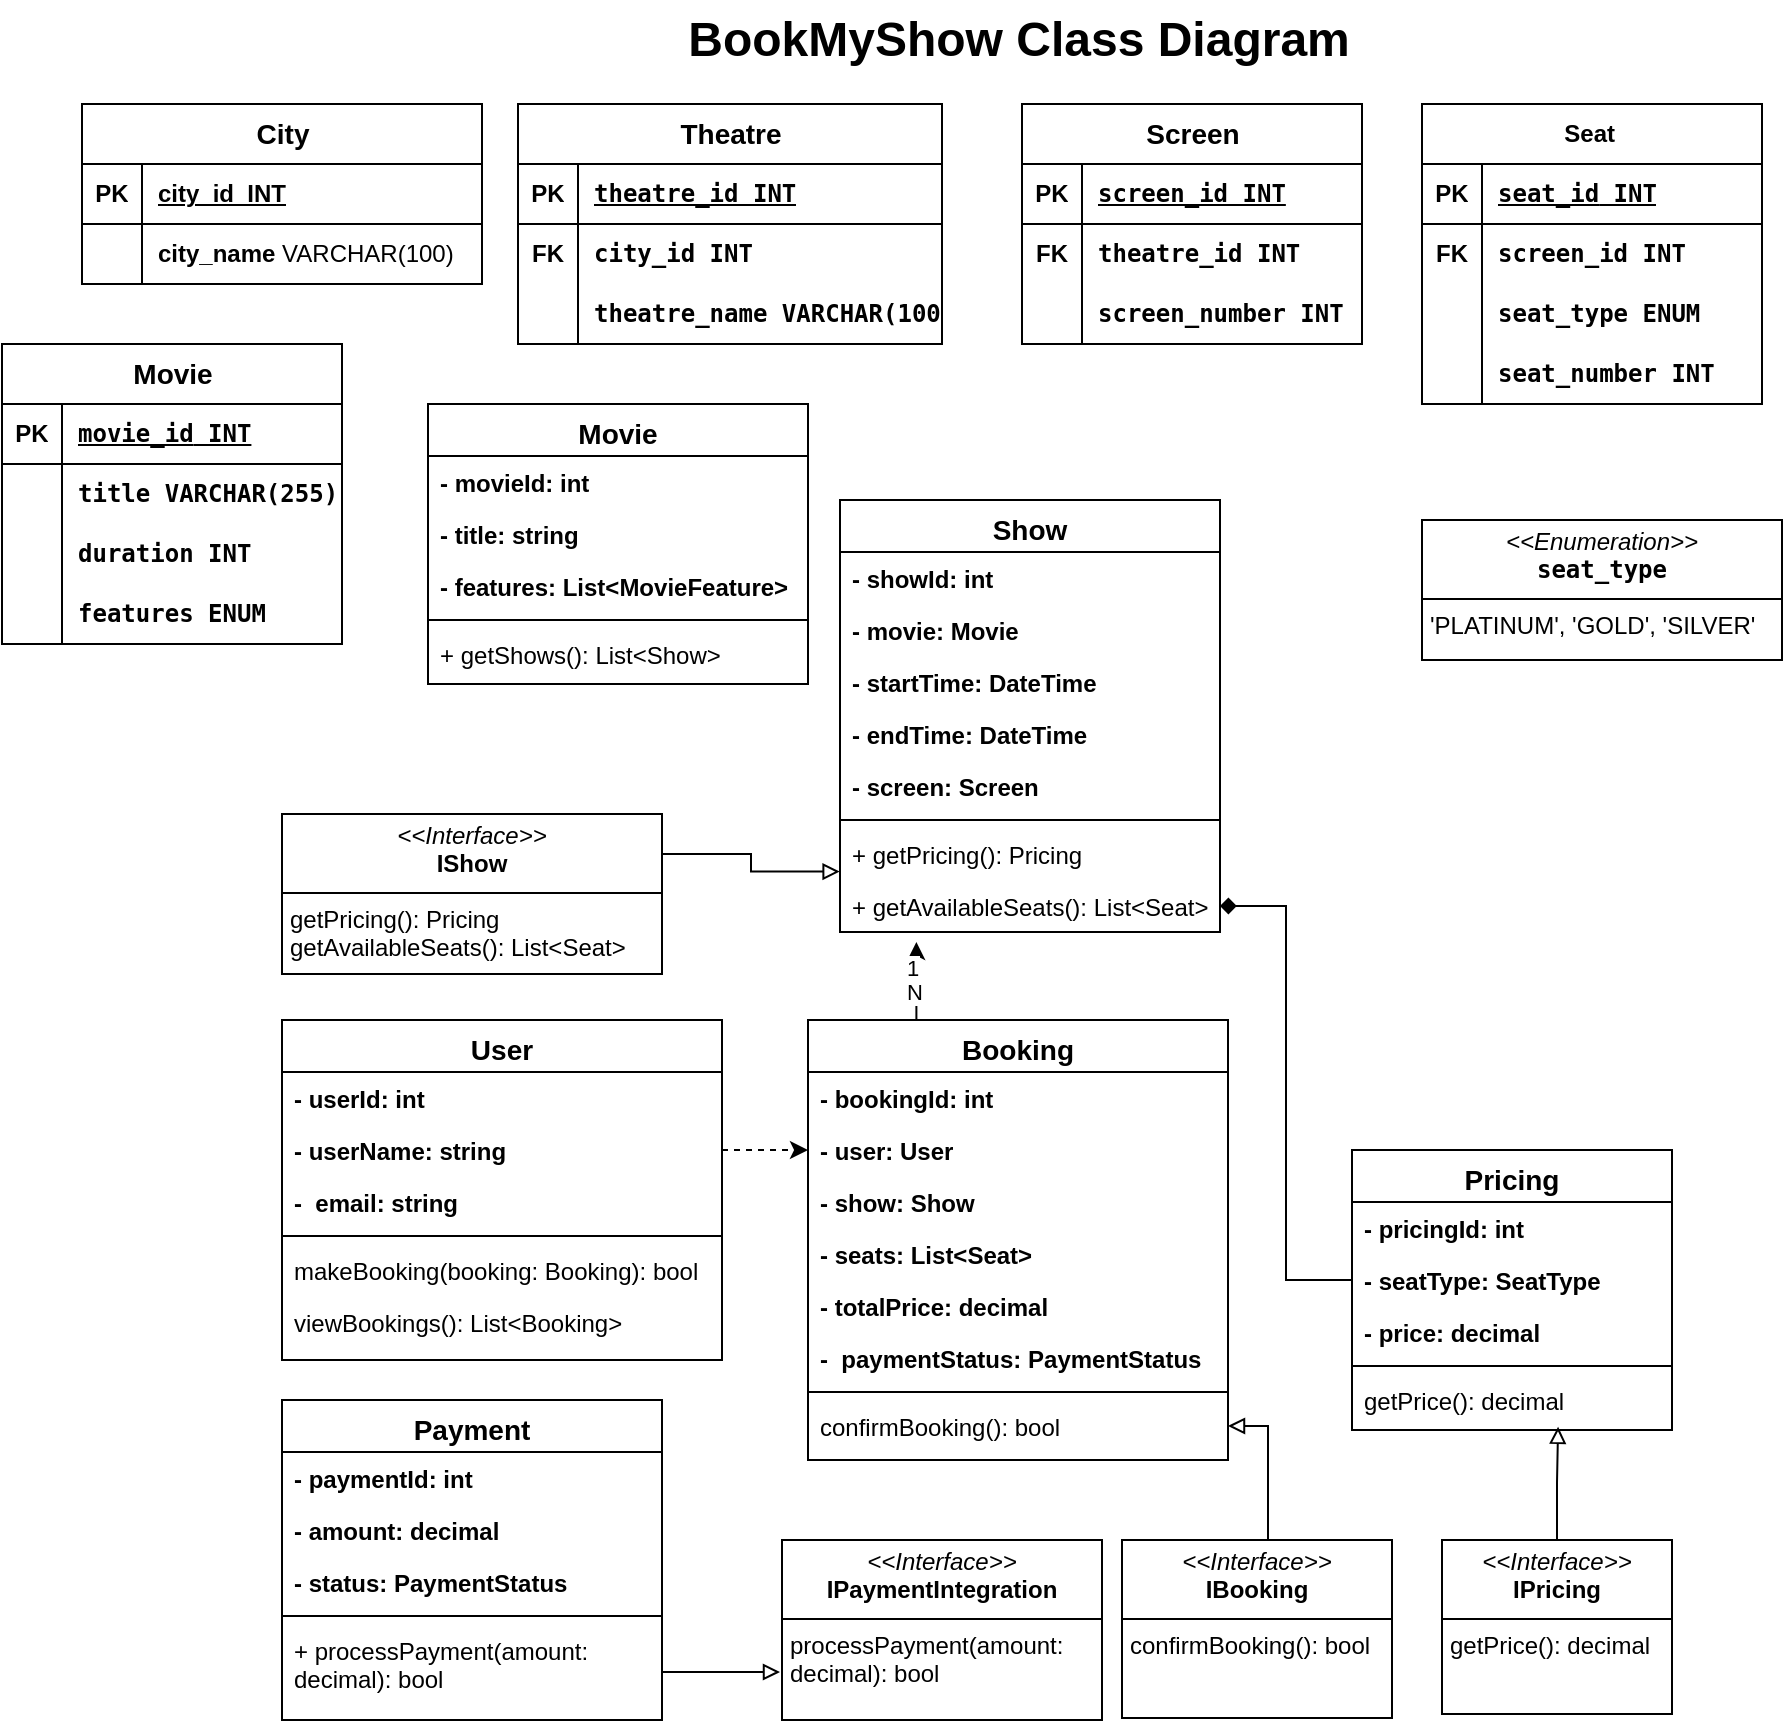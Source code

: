 <mxfile version="24.7.6">
  <diagram id="C5RBs43oDa-KdzZeNtuy" name="Page-1">
    <mxGraphModel dx="1877" dy="557" grid="1" gridSize="10" guides="1" tooltips="1" connect="1" arrows="1" fold="1" page="1" pageScale="1" pageWidth="827" pageHeight="1169" math="0" shadow="0">
      <root>
        <mxCell id="WIyWlLk6GJQsqaUBKTNV-0" />
        <mxCell id="WIyWlLk6GJQsqaUBKTNV-1" parent="WIyWlLk6GJQsqaUBKTNV-0" />
        <mxCell id="J8RJq0_Uol7vgu5N-S-F-13" value="Show                       " style="swimlane;fontStyle=1;align=center;verticalAlign=top;childLayout=stackLayout;horizontal=1;startSize=26;horizontalStack=0;resizeParent=1;resizeLast=0;collapsible=1;marginBottom=0;rounded=0;shadow=0;strokeWidth=1;fontSize=14;" parent="WIyWlLk6GJQsqaUBKTNV-1" vertex="1">
          <mxGeometry x="319" y="280" width="190" height="216" as="geometry">
            <mxRectangle x="550" y="140" width="160" height="26" as="alternateBounds" />
          </mxGeometry>
        </mxCell>
        <mxCell id="J8RJq0_Uol7vgu5N-S-F-14" value="- showId: int " style="text;align=left;verticalAlign=top;spacingLeft=4;spacingRight=4;overflow=hidden;rotatable=0;points=[[0,0.5],[1,0.5]];portConstraint=eastwest;fontStyle=1" parent="J8RJq0_Uol7vgu5N-S-F-13" vertex="1">
          <mxGeometry y="26" width="190" height="26" as="geometry" />
        </mxCell>
        <mxCell id="J8RJq0_Uol7vgu5N-S-F-15" value="- movie: Movie " style="text;align=left;verticalAlign=top;spacingLeft=4;spacingRight=4;overflow=hidden;rotatable=0;points=[[0,0.5],[1,0.5]];portConstraint=eastwest;rounded=0;shadow=0;html=0;fontStyle=1" parent="J8RJq0_Uol7vgu5N-S-F-13" vertex="1">
          <mxGeometry y="52" width="190" height="26" as="geometry" />
        </mxCell>
        <mxCell id="J8RJq0_Uol7vgu5N-S-F-16" value="- startTime: DateTime" style="text;align=left;verticalAlign=top;spacingLeft=4;spacingRight=4;overflow=hidden;rotatable=0;points=[[0,0.5],[1,0.5]];portConstraint=eastwest;rounded=0;shadow=0;html=0;fontStyle=1" parent="J8RJq0_Uol7vgu5N-S-F-13" vertex="1">
          <mxGeometry y="78" width="190" height="26" as="geometry" />
        </mxCell>
        <mxCell id="J8RJq0_Uol7vgu5N-S-F-18" value="- endTime: DateTime" style="text;align=left;verticalAlign=top;spacingLeft=4;spacingRight=4;overflow=hidden;rotatable=0;points=[[0,0.5],[1,0.5]];portConstraint=eastwest;rounded=0;shadow=0;html=0;fontStyle=1" parent="J8RJq0_Uol7vgu5N-S-F-13" vertex="1">
          <mxGeometry y="104" width="190" height="26" as="geometry" />
        </mxCell>
        <mxCell id="J8RJq0_Uol7vgu5N-S-F-19" value="- screen: Screen" style="text;align=left;verticalAlign=top;spacingLeft=4;spacingRight=4;overflow=hidden;rotatable=0;points=[[0,0.5],[1,0.5]];portConstraint=eastwest;rounded=0;shadow=0;html=0;fontStyle=1" parent="J8RJq0_Uol7vgu5N-S-F-13" vertex="1">
          <mxGeometry y="130" width="190" height="26" as="geometry" />
        </mxCell>
        <mxCell id="J8RJq0_Uol7vgu5N-S-F-17" value="" style="line;html=1;strokeWidth=1;align=left;verticalAlign=middle;spacingTop=-1;spacingLeft=3;spacingRight=3;rotatable=0;labelPosition=right;points=[];portConstraint=eastwest;" parent="J8RJq0_Uol7vgu5N-S-F-13" vertex="1">
          <mxGeometry y="156" width="190" height="8" as="geometry" />
        </mxCell>
        <mxCell id="J8RJq0_Uol7vgu5N-S-F-41" value="+ getPricing(): Pricing" style="text;align=left;verticalAlign=top;spacingLeft=4;spacingRight=4;overflow=hidden;rotatable=0;points=[[0,0.5],[1,0.5]];portConstraint=eastwest;rounded=0;shadow=0;html=0;fontStyle=0" parent="J8RJq0_Uol7vgu5N-S-F-13" vertex="1">
          <mxGeometry y="164" width="190" height="26" as="geometry" />
        </mxCell>
        <mxCell id="J8RJq0_Uol7vgu5N-S-F-42" value="+ getAvailableSeats(): List&lt;Seat&gt;" style="text;align=left;verticalAlign=top;spacingLeft=4;spacingRight=4;overflow=hidden;rotatable=0;points=[[0,0.5],[1,0.5]];portConstraint=eastwest;rounded=0;shadow=0;html=0;fontStyle=0" parent="J8RJq0_Uol7vgu5N-S-F-13" vertex="1">
          <mxGeometry y="190" width="190" height="26" as="geometry" />
        </mxCell>
        <mxCell id="J8RJq0_Uol7vgu5N-S-F-20" value="Pricing                             " style="swimlane;fontStyle=1;align=center;verticalAlign=top;childLayout=stackLayout;horizontal=1;startSize=26;horizontalStack=0;resizeParent=1;resizeLast=0;collapsible=1;marginBottom=0;rounded=0;shadow=0;strokeWidth=1;fontSize=14;" parent="WIyWlLk6GJQsqaUBKTNV-1" vertex="1">
          <mxGeometry x="575" y="605" width="160" height="140" as="geometry">
            <mxRectangle x="550" y="140" width="160" height="26" as="alternateBounds" />
          </mxGeometry>
        </mxCell>
        <mxCell id="J8RJq0_Uol7vgu5N-S-F-21" value="- pricingId: int " style="text;align=left;verticalAlign=top;spacingLeft=4;spacingRight=4;overflow=hidden;rotatable=0;points=[[0,0.5],[1,0.5]];portConstraint=eastwest;fontStyle=1" parent="J8RJq0_Uol7vgu5N-S-F-20" vertex="1">
          <mxGeometry y="26" width="160" height="26" as="geometry" />
        </mxCell>
        <mxCell id="J8RJq0_Uol7vgu5N-S-F-22" value="- seatType: SeatType" style="text;align=left;verticalAlign=top;spacingLeft=4;spacingRight=4;overflow=hidden;rotatable=0;points=[[0,0.5],[1,0.5]];portConstraint=eastwest;rounded=0;shadow=0;html=0;fontStyle=1" parent="J8RJq0_Uol7vgu5N-S-F-20" vertex="1">
          <mxGeometry y="52" width="160" height="26" as="geometry" />
        </mxCell>
        <mxCell id="J8RJq0_Uol7vgu5N-S-F-23" value="- price: decimal " style="text;align=left;verticalAlign=top;spacingLeft=4;spacingRight=4;overflow=hidden;rotatable=0;points=[[0,0.5],[1,0.5]];portConstraint=eastwest;rounded=0;shadow=0;html=0;fontStyle=1" parent="J8RJq0_Uol7vgu5N-S-F-20" vertex="1">
          <mxGeometry y="78" width="160" height="26" as="geometry" />
        </mxCell>
        <mxCell id="J8RJq0_Uol7vgu5N-S-F-26" value="" style="line;html=1;strokeWidth=1;align=left;verticalAlign=middle;spacingTop=-1;spacingLeft=3;spacingRight=3;rotatable=0;labelPosition=right;points=[];portConstraint=eastwest;" parent="J8RJq0_Uol7vgu5N-S-F-20" vertex="1">
          <mxGeometry y="104" width="160" height="8" as="geometry" />
        </mxCell>
        <mxCell id="J8RJq0_Uol7vgu5N-S-F-49" value="getPrice(): decimal " style="text;align=left;verticalAlign=top;spacingLeft=4;spacingRight=4;overflow=hidden;rotatable=0;points=[[0,0.5],[1,0.5]];portConstraint=eastwest;rounded=0;shadow=0;html=0;fontStyle=0" parent="J8RJq0_Uol7vgu5N-S-F-20" vertex="1">
          <mxGeometry y="112" width="160" height="26" as="geometry" />
        </mxCell>
        <mxCell id="J8RJq0_Uol7vgu5N-S-F-27" value="Booking                               " style="swimlane;fontStyle=1;align=center;verticalAlign=top;childLayout=stackLayout;horizontal=1;startSize=26;horizontalStack=0;resizeParent=1;resizeLast=0;collapsible=1;marginBottom=0;rounded=0;shadow=0;strokeWidth=1;fontSize=14;" parent="WIyWlLk6GJQsqaUBKTNV-1" vertex="1">
          <mxGeometry x="303" y="540" width="210" height="220" as="geometry">
            <mxRectangle x="550" y="140" width="160" height="26" as="alternateBounds" />
          </mxGeometry>
        </mxCell>
        <mxCell id="J8RJq0_Uol7vgu5N-S-F-28" value="- bookingId: int" style="text;align=left;verticalAlign=top;spacingLeft=4;spacingRight=4;overflow=hidden;rotatable=0;points=[[0,0.5],[1,0.5]];portConstraint=eastwest;fontStyle=1" parent="J8RJq0_Uol7vgu5N-S-F-27" vertex="1">
          <mxGeometry y="26" width="210" height="26" as="geometry" />
        </mxCell>
        <mxCell id="J8RJq0_Uol7vgu5N-S-F-29" value="- user: User " style="text;align=left;verticalAlign=top;spacingLeft=4;spacingRight=4;overflow=hidden;rotatable=0;points=[[0,0.5],[1,0.5]];portConstraint=eastwest;rounded=0;shadow=0;html=0;fontStyle=1" parent="J8RJq0_Uol7vgu5N-S-F-27" vertex="1">
          <mxGeometry y="52" width="210" height="26" as="geometry" />
        </mxCell>
        <mxCell id="J8RJq0_Uol7vgu5N-S-F-30" value="- show: Show " style="text;align=left;verticalAlign=top;spacingLeft=4;spacingRight=4;overflow=hidden;rotatable=0;points=[[0,0.5],[1,0.5]];portConstraint=eastwest;rounded=0;shadow=0;html=0;fontStyle=1" parent="J8RJq0_Uol7vgu5N-S-F-27" vertex="1">
          <mxGeometry y="78" width="210" height="26" as="geometry" />
        </mxCell>
        <mxCell id="J8RJq0_Uol7vgu5N-S-F-31" value="- seats: List&lt;Seat&gt;" style="text;align=left;verticalAlign=top;spacingLeft=4;spacingRight=4;overflow=hidden;rotatable=0;points=[[0,0.5],[1,0.5]];portConstraint=eastwest;rounded=0;shadow=0;html=0;fontStyle=1" parent="J8RJq0_Uol7vgu5N-S-F-27" vertex="1">
          <mxGeometry y="104" width="210" height="26" as="geometry" />
        </mxCell>
        <mxCell id="J8RJq0_Uol7vgu5N-S-F-32" value="- totalPrice: decimal" style="text;align=left;verticalAlign=top;spacingLeft=4;spacingRight=4;overflow=hidden;rotatable=0;points=[[0,0.5],[1,0.5]];portConstraint=eastwest;rounded=0;shadow=0;html=0;fontStyle=1" parent="J8RJq0_Uol7vgu5N-S-F-27" vertex="1">
          <mxGeometry y="130" width="210" height="26" as="geometry" />
        </mxCell>
        <mxCell id="J8RJq0_Uol7vgu5N-S-F-34" value="-  paymentStatus: PaymentStatus" style="text;align=left;verticalAlign=top;spacingLeft=4;spacingRight=4;overflow=hidden;rotatable=0;points=[[0,0.5],[1,0.5]];portConstraint=eastwest;rounded=0;shadow=0;html=0;fontStyle=1" parent="J8RJq0_Uol7vgu5N-S-F-27" vertex="1">
          <mxGeometry y="156" width="210" height="26" as="geometry" />
        </mxCell>
        <mxCell id="J8RJq0_Uol7vgu5N-S-F-33" value="" style="line;html=1;strokeWidth=1;align=left;verticalAlign=middle;spacingTop=-1;spacingLeft=3;spacingRight=3;rotatable=0;labelPosition=right;points=[];portConstraint=eastwest;" parent="J8RJq0_Uol7vgu5N-S-F-27" vertex="1">
          <mxGeometry y="182" width="210" height="8" as="geometry" />
        </mxCell>
        <mxCell id="J8RJq0_Uol7vgu5N-S-F-58" value="confirmBooking(): bool" style="text;align=left;verticalAlign=top;spacingLeft=4;spacingRight=4;overflow=hidden;rotatable=0;points=[[0,0.5],[1,0.5]];portConstraint=eastwest;rounded=0;shadow=0;html=0;fontStyle=0" parent="J8RJq0_Uol7vgu5N-S-F-27" vertex="1">
          <mxGeometry y="190" width="210" height="26" as="geometry" />
        </mxCell>
        <mxCell id="J8RJq0_Uol7vgu5N-S-F-35" value="User                                       " style="swimlane;fontStyle=1;align=center;verticalAlign=top;childLayout=stackLayout;horizontal=1;startSize=26;horizontalStack=0;resizeParent=1;resizeLast=0;collapsible=1;marginBottom=0;rounded=0;shadow=0;strokeWidth=1;fontSize=14;" parent="WIyWlLk6GJQsqaUBKTNV-1" vertex="1">
          <mxGeometry x="40" y="540" width="220" height="170" as="geometry">
            <mxRectangle x="550" y="140" width="160" height="26" as="alternateBounds" />
          </mxGeometry>
        </mxCell>
        <mxCell id="J8RJq0_Uol7vgu5N-S-F-36" value="- userId: int " style="text;align=left;verticalAlign=top;spacingLeft=4;spacingRight=4;overflow=hidden;rotatable=0;points=[[0,0.5],[1,0.5]];portConstraint=eastwest;fontStyle=1" parent="J8RJq0_Uol7vgu5N-S-F-35" vertex="1">
          <mxGeometry y="26" width="220" height="26" as="geometry" />
        </mxCell>
        <mxCell id="J8RJq0_Uol7vgu5N-S-F-37" value="- userName: string" style="text;align=left;verticalAlign=top;spacingLeft=4;spacingRight=4;overflow=hidden;rotatable=0;points=[[0,0.5],[1,0.5]];portConstraint=eastwest;rounded=0;shadow=0;html=0;fontStyle=1" parent="J8RJq0_Uol7vgu5N-S-F-35" vertex="1">
          <mxGeometry y="52" width="220" height="26" as="geometry" />
        </mxCell>
        <mxCell id="J8RJq0_Uol7vgu5N-S-F-38" value="-  email: string " style="text;align=left;verticalAlign=top;spacingLeft=4;spacingRight=4;overflow=hidden;rotatable=0;points=[[0,0.5],[1,0.5]];portConstraint=eastwest;rounded=0;shadow=0;html=0;fontStyle=1" parent="J8RJq0_Uol7vgu5N-S-F-35" vertex="1">
          <mxGeometry y="78" width="220" height="26" as="geometry" />
        </mxCell>
        <mxCell id="J8RJq0_Uol7vgu5N-S-F-39" value="" style="line;html=1;strokeWidth=1;align=left;verticalAlign=middle;spacingTop=-1;spacingLeft=3;spacingRight=3;rotatable=0;labelPosition=right;points=[];portConstraint=eastwest;" parent="J8RJq0_Uol7vgu5N-S-F-35" vertex="1">
          <mxGeometry y="104" width="220" height="8" as="geometry" />
        </mxCell>
        <mxCell id="J8RJq0_Uol7vgu5N-S-F-56" value="makeBooking(booking: Booking): bool " style="text;align=left;verticalAlign=top;spacingLeft=4;spacingRight=4;overflow=hidden;rotatable=0;points=[[0,0.5],[1,0.5]];portConstraint=eastwest;rounded=0;shadow=0;html=0;fontStyle=0" parent="J8RJq0_Uol7vgu5N-S-F-35" vertex="1">
          <mxGeometry y="112" width="220" height="26" as="geometry" />
        </mxCell>
        <mxCell id="J8RJq0_Uol7vgu5N-S-F-57" value="viewBookings(): List&lt;Booking&gt; " style="text;align=left;verticalAlign=top;spacingLeft=4;spacingRight=4;overflow=hidden;rotatable=0;points=[[0,0.5],[1,0.5]];portConstraint=eastwest;rounded=0;shadow=0;html=0;fontStyle=0" parent="J8RJq0_Uol7vgu5N-S-F-35" vertex="1">
          <mxGeometry y="138" width="220" height="26" as="geometry" />
        </mxCell>
        <mxCell id="J8RJq0_Uol7vgu5N-S-F-43" value="Movie                                       " style="swimlane;fontStyle=1;align=center;verticalAlign=top;childLayout=stackLayout;horizontal=1;startSize=26;horizontalStack=0;resizeParent=1;resizeLast=0;collapsible=1;marginBottom=0;rounded=0;shadow=0;strokeWidth=1;fontSize=14;" parent="WIyWlLk6GJQsqaUBKTNV-1" vertex="1">
          <mxGeometry x="113" y="232" width="190" height="140" as="geometry">
            <mxRectangle x="550" y="140" width="160" height="26" as="alternateBounds" />
          </mxGeometry>
        </mxCell>
        <mxCell id="J8RJq0_Uol7vgu5N-S-F-44" value="- movieId: int " style="text;align=left;verticalAlign=top;spacingLeft=4;spacingRight=4;overflow=hidden;rotatable=0;points=[[0,0.5],[1,0.5]];portConstraint=eastwest;fontStyle=1" parent="J8RJq0_Uol7vgu5N-S-F-43" vertex="1">
          <mxGeometry y="26" width="190" height="26" as="geometry" />
        </mxCell>
        <mxCell id="J8RJq0_Uol7vgu5N-S-F-45" value="- title: string" style="text;align=left;verticalAlign=top;spacingLeft=4;spacingRight=4;overflow=hidden;rotatable=0;points=[[0,0.5],[1,0.5]];portConstraint=eastwest;rounded=0;shadow=0;html=0;fontStyle=1" parent="J8RJq0_Uol7vgu5N-S-F-43" vertex="1">
          <mxGeometry y="52" width="190" height="26" as="geometry" />
        </mxCell>
        <mxCell id="J8RJq0_Uol7vgu5N-S-F-46" value="- features: List&lt;MovieFeature&gt;" style="text;align=left;verticalAlign=top;spacingLeft=4;spacingRight=4;overflow=hidden;rotatable=0;points=[[0,0.5],[1,0.5]];portConstraint=eastwest;rounded=0;shadow=0;html=0;fontStyle=1" parent="J8RJq0_Uol7vgu5N-S-F-43" vertex="1">
          <mxGeometry y="78" width="190" height="26" as="geometry" />
        </mxCell>
        <mxCell id="J8RJq0_Uol7vgu5N-S-F-47" value="" style="line;html=1;strokeWidth=1;align=left;verticalAlign=middle;spacingTop=-1;spacingLeft=3;spacingRight=3;rotatable=0;labelPosition=right;points=[];portConstraint=eastwest;" parent="J8RJq0_Uol7vgu5N-S-F-43" vertex="1">
          <mxGeometry y="104" width="190" height="8" as="geometry" />
        </mxCell>
        <mxCell id="J8RJq0_Uol7vgu5N-S-F-48" value="+ getShows(): List&lt;Show&gt;" style="text;align=left;verticalAlign=top;spacingLeft=4;spacingRight=4;overflow=hidden;rotatable=0;points=[[0,0.5],[1,0.5]];portConstraint=eastwest;rounded=0;shadow=0;html=0;fontStyle=0" parent="J8RJq0_Uol7vgu5N-S-F-43" vertex="1">
          <mxGeometry y="112" width="190" height="26" as="geometry" />
        </mxCell>
        <mxCell id="J8RJq0_Uol7vgu5N-S-F-50" value="Payment                                        " style="swimlane;fontStyle=1;align=center;verticalAlign=top;childLayout=stackLayout;horizontal=1;startSize=26;horizontalStack=0;resizeParent=1;resizeLast=0;collapsible=1;marginBottom=0;rounded=0;shadow=0;strokeWidth=1;fontSize=14;" parent="WIyWlLk6GJQsqaUBKTNV-1" vertex="1">
          <mxGeometry x="40" y="730" width="190" height="160" as="geometry">
            <mxRectangle x="550" y="140" width="160" height="26" as="alternateBounds" />
          </mxGeometry>
        </mxCell>
        <mxCell id="J8RJq0_Uol7vgu5N-S-F-51" value="- paymentId: int" style="text;align=left;verticalAlign=top;spacingLeft=4;spacingRight=4;overflow=hidden;rotatable=0;points=[[0,0.5],[1,0.5]];portConstraint=eastwest;fontStyle=1" parent="J8RJq0_Uol7vgu5N-S-F-50" vertex="1">
          <mxGeometry y="26" width="190" height="26" as="geometry" />
        </mxCell>
        <mxCell id="J8RJq0_Uol7vgu5N-S-F-52" value="- amount: decimal" style="text;align=left;verticalAlign=top;spacingLeft=4;spacingRight=4;overflow=hidden;rotatable=0;points=[[0,0.5],[1,0.5]];portConstraint=eastwest;rounded=0;shadow=0;html=0;fontStyle=1" parent="J8RJq0_Uol7vgu5N-S-F-50" vertex="1">
          <mxGeometry y="52" width="190" height="26" as="geometry" />
        </mxCell>
        <mxCell id="J8RJq0_Uol7vgu5N-S-F-53" value="- status: PaymentStatus" style="text;align=left;verticalAlign=top;spacingLeft=4;spacingRight=4;overflow=hidden;rotatable=0;points=[[0,0.5],[1,0.5]];portConstraint=eastwest;rounded=0;shadow=0;html=0;fontStyle=1" parent="J8RJq0_Uol7vgu5N-S-F-50" vertex="1">
          <mxGeometry y="78" width="190" height="26" as="geometry" />
        </mxCell>
        <mxCell id="J8RJq0_Uol7vgu5N-S-F-54" value="" style="line;html=1;strokeWidth=1;align=left;verticalAlign=middle;spacingTop=-1;spacingLeft=3;spacingRight=3;rotatable=0;labelPosition=right;points=[];portConstraint=eastwest;" parent="J8RJq0_Uol7vgu5N-S-F-50" vertex="1">
          <mxGeometry y="104" width="190" height="8" as="geometry" />
        </mxCell>
        <mxCell id="J8RJq0_Uol7vgu5N-S-F-97" style="edgeStyle=orthogonalEdgeStyle;rounded=0;orthogonalLoop=1;jettySize=auto;html=1;exitX=1;exitY=0.5;exitDx=0;exitDy=0;endArrow=block;endFill=0;" parent="J8RJq0_Uol7vgu5N-S-F-50" source="J8RJq0_Uol7vgu5N-S-F-55" edge="1">
          <mxGeometry relative="1" as="geometry">
            <mxPoint x="249" y="136" as="targetPoint" />
            <mxPoint x="199" y="136" as="sourcePoint" />
          </mxGeometry>
        </mxCell>
        <mxCell id="J8RJq0_Uol7vgu5N-S-F-55" value="+ processPayment(amount: &#xa;decimal): bool" style="text;align=left;verticalAlign=top;spacingLeft=4;spacingRight=4;overflow=hidden;rotatable=0;points=[[0,0.5],[1,0.5]];portConstraint=eastwest;rounded=0;shadow=0;html=0;fontStyle=0" parent="J8RJq0_Uol7vgu5N-S-F-50" vertex="1">
          <mxGeometry y="112" width="190" height="48" as="geometry" />
        </mxCell>
        <mxCell id="J8RJq0_Uol7vgu5N-S-F-66" value="&lt;p style=&quot;margin:0px;margin-top:4px;text-align:center;&quot;&gt;&lt;i&gt;&amp;lt;&amp;lt;Enumeration&amp;gt;&amp;gt;&lt;/i&gt;&lt;br&gt;&lt;code&gt;&lt;b&gt;seat_type&lt;/b&gt;&lt;/code&gt;&lt;br&gt;&lt;/p&gt;&lt;hr size=&quot;1&quot; style=&quot;border-style:solid;&quot;&gt;&lt;p style=&quot;margin:0px;margin-left:4px;&quot;&gt;&#39;PLATINUM&#39;, &#39;GOLD&#39;, &#39;SILVER&#39;&lt;br&gt;&lt;/p&gt;" style="verticalAlign=top;align=left;overflow=fill;html=1;whiteSpace=wrap;" parent="WIyWlLk6GJQsqaUBKTNV-1" vertex="1">
          <mxGeometry x="610" y="290" width="180" height="70" as="geometry" />
        </mxCell>
        <mxCell id="J8RJq0_Uol7vgu5N-S-F-67" value="&lt;p style=&quot;margin:0px;margin-top:4px;text-align:center;&quot;&gt;&lt;i&gt;&amp;lt;&amp;lt;Interface&amp;gt;&amp;gt;&lt;/i&gt;&lt;br&gt;&lt;b&gt;IShow&lt;/b&gt;&lt;/p&gt;&lt;hr size=&quot;1&quot; style=&quot;border-style:solid;&quot;&gt;&lt;p style=&quot;margin:0px;margin-left:4px;&quot;&gt;getPricing(): Pricing&lt;br&gt;&lt;/p&gt;&lt;p style=&quot;margin:0px;margin-left:4px;&quot;&gt;getAvailableSeats(): List&amp;lt;Seat&amp;gt;&lt;br&gt;&lt;/p&gt;" style="verticalAlign=top;align=left;overflow=fill;html=1;whiteSpace=wrap;" parent="WIyWlLk6GJQsqaUBKTNV-1" vertex="1">
          <mxGeometry x="40" y="437" width="190" height="80" as="geometry" />
        </mxCell>
        <mxCell id="J8RJq0_Uol7vgu5N-S-F-68" value="&lt;p style=&quot;margin:0px;margin-top:4px;text-align:center;&quot;&gt;&lt;i&gt;&amp;lt;&amp;lt;Interface&amp;gt;&amp;gt;&lt;/i&gt;&lt;br&gt;&lt;b&gt;IPricing&lt;/b&gt;&lt;/p&gt;&lt;hr size=&quot;1&quot; style=&quot;border-style:solid;&quot;&gt;&lt;p style=&quot;margin:0px;margin-left:4px;&quot;&gt;getPrice(): decimal&lt;br&gt;&lt;/p&gt;" style="verticalAlign=top;align=left;overflow=fill;html=1;whiteSpace=wrap;" parent="WIyWlLk6GJQsqaUBKTNV-1" vertex="1">
          <mxGeometry x="620" y="800" width="115" height="87" as="geometry" />
        </mxCell>
        <mxCell id="J8RJq0_Uol7vgu5N-S-F-69" value="&lt;p style=&quot;margin:0px;margin-top:4px;text-align:center;&quot;&gt;&lt;i&gt;&amp;lt;&amp;lt;Interface&amp;gt;&amp;gt;&lt;/i&gt;&lt;br&gt;&lt;b&gt;IPaymentIntegration&lt;/b&gt;&lt;/p&gt;&lt;hr size=&quot;1&quot; style=&quot;border-style:solid;&quot;&gt;&lt;p style=&quot;margin:0px;margin-left:4px;&quot;&gt;processPayment(amount: decimal): bool&lt;br&gt;&lt;/p&gt;" style="verticalAlign=top;align=left;overflow=fill;html=1;whiteSpace=wrap;" parent="WIyWlLk6GJQsqaUBKTNV-1" vertex="1">
          <mxGeometry x="290" y="800" width="160" height="90" as="geometry" />
        </mxCell>
        <mxCell id="J8RJq0_Uol7vgu5N-S-F-98" style="edgeStyle=orthogonalEdgeStyle;rounded=0;orthogonalLoop=1;jettySize=auto;html=1;entryX=1;entryY=0.5;entryDx=0;entryDy=0;endArrow=block;endFill=0;" parent="WIyWlLk6GJQsqaUBKTNV-1" source="J8RJq0_Uol7vgu5N-S-F-70" target="J8RJq0_Uol7vgu5N-S-F-58" edge="1">
          <mxGeometry relative="1" as="geometry">
            <Array as="points">
              <mxPoint x="533" y="743" />
            </Array>
          </mxGeometry>
        </mxCell>
        <mxCell id="J8RJq0_Uol7vgu5N-S-F-70" value="&lt;p style=&quot;margin:0px;margin-top:4px;text-align:center;&quot;&gt;&lt;i&gt;&amp;lt;&amp;lt;Interface&amp;gt;&amp;gt;&lt;/i&gt;&lt;br&gt;&lt;b&gt;IBooking&lt;/b&gt;&lt;/p&gt;&lt;hr size=&quot;1&quot; style=&quot;border-style:solid;&quot;&gt;&lt;p style=&quot;margin:0px;margin-left:4px;&quot;&gt;confirmBooking(): bool&lt;br&gt;&lt;/p&gt;" style="verticalAlign=top;align=left;overflow=fill;html=1;whiteSpace=wrap;" parent="WIyWlLk6GJQsqaUBKTNV-1" vertex="1">
          <mxGeometry x="460" y="800" width="135" height="89" as="geometry" />
        </mxCell>
        <mxCell id="J8RJq0_Uol7vgu5N-S-F-83" style="edgeStyle=orthogonalEdgeStyle;rounded=0;orthogonalLoop=1;jettySize=auto;html=1;exitX=1;exitY=0.5;exitDx=0;exitDy=0;entryX=0;entryY=0.5;entryDx=0;entryDy=0;dashed=1;" parent="WIyWlLk6GJQsqaUBKTNV-1" source="J8RJq0_Uol7vgu5N-S-F-37" target="J8RJq0_Uol7vgu5N-S-F-29" edge="1">
          <mxGeometry relative="1" as="geometry" />
        </mxCell>
        <mxCell id="J8RJq0_Uol7vgu5N-S-F-84" style="edgeStyle=orthogonalEdgeStyle;rounded=0;orthogonalLoop=1;jettySize=auto;html=1;exitX=0.25;exitY=0;exitDx=0;exitDy=0;entryX=0.201;entryY=1.192;entryDx=0;entryDy=0;entryPerimeter=0;" parent="WIyWlLk6GJQsqaUBKTNV-1" source="J8RJq0_Uol7vgu5N-S-F-27" target="J8RJq0_Uol7vgu5N-S-F-42" edge="1">
          <mxGeometry relative="1" as="geometry" />
        </mxCell>
        <mxCell id="J8RJq0_Uol7vgu5N-S-F-85" value="N" style="edgeLabel;html=1;align=center;verticalAlign=middle;resizable=0;points=[];" parent="J8RJq0_Uol7vgu5N-S-F-84" vertex="1" connectable="0">
          <mxGeometry x="-0.244" y="1" relative="1" as="geometry">
            <mxPoint as="offset" />
          </mxGeometry>
        </mxCell>
        <mxCell id="J8RJq0_Uol7vgu5N-S-F-86" value="1" style="edgeLabel;html=1;align=center;verticalAlign=middle;resizable=0;points=[];" parent="J8RJq0_Uol7vgu5N-S-F-84" vertex="1" connectable="0">
          <mxGeometry x="0.382" y="2" relative="1" as="geometry">
            <mxPoint as="offset" />
          </mxGeometry>
        </mxCell>
        <mxCell id="J8RJq0_Uol7vgu5N-S-F-90" style="edgeStyle=orthogonalEdgeStyle;rounded=0;orthogonalLoop=1;jettySize=auto;html=1;exitX=0;exitY=0.5;exitDx=0;exitDy=0;entryX=1;entryY=0.5;entryDx=0;entryDy=0;endArrow=diamond;endFill=1;" parent="WIyWlLk6GJQsqaUBKTNV-1" source="J8RJq0_Uol7vgu5N-S-F-22" target="J8RJq0_Uol7vgu5N-S-F-42" edge="1">
          <mxGeometry relative="1" as="geometry" />
        </mxCell>
        <mxCell id="J8RJq0_Uol7vgu5N-S-F-94" style="edgeStyle=orthogonalEdgeStyle;rounded=0;orthogonalLoop=1;jettySize=auto;html=1;exitX=1;exitY=0.25;exitDx=0;exitDy=0;entryX=-0.001;entryY=0.838;entryDx=0;entryDy=0;entryPerimeter=0;endArrow=block;endFill=0;" parent="WIyWlLk6GJQsqaUBKTNV-1" source="J8RJq0_Uol7vgu5N-S-F-67" target="J8RJq0_Uol7vgu5N-S-F-41" edge="1">
          <mxGeometry relative="1" as="geometry" />
        </mxCell>
        <mxCell id="J8RJq0_Uol7vgu5N-S-F-99" style="edgeStyle=orthogonalEdgeStyle;rounded=0;orthogonalLoop=1;jettySize=auto;html=1;exitX=0.5;exitY=0;exitDx=0;exitDy=0;entryX=0.644;entryY=1.015;entryDx=0;entryDy=0;entryPerimeter=0;endArrow=block;endFill=0;" parent="WIyWlLk6GJQsqaUBKTNV-1" source="J8RJq0_Uol7vgu5N-S-F-68" target="J8RJq0_Uol7vgu5N-S-F-49" edge="1">
          <mxGeometry relative="1" as="geometry" />
        </mxCell>
        <mxCell id="J8RJq0_Uol7vgu5N-S-F-103" value="BookMyShow Class Diagram" style="text;strokeColor=none;fillColor=none;html=1;fontSize=24;fontStyle=1;verticalAlign=middle;align=center;" parent="WIyWlLk6GJQsqaUBKTNV-1" vertex="1">
          <mxGeometry x="358" y="30" width="100" height="40" as="geometry" />
        </mxCell>
        <mxCell id="Q26WXqIlJ-ZOVpeD0AG6-0" value="&lt;span style=&quot;font-size: 14px;&quot;&gt;City&lt;/span&gt;" style="shape=table;startSize=30;container=1;collapsible=1;childLayout=tableLayout;fixedRows=1;rowLines=0;fontStyle=1;align=center;resizeLast=1;html=1;" vertex="1" parent="WIyWlLk6GJQsqaUBKTNV-1">
          <mxGeometry x="-60" y="82" width="200" height="90" as="geometry" />
        </mxCell>
        <mxCell id="Q26WXqIlJ-ZOVpeD0AG6-1" value="" style="shape=tableRow;horizontal=0;startSize=0;swimlaneHead=0;swimlaneBody=0;fillColor=none;collapsible=0;dropTarget=0;points=[[0,0.5],[1,0.5]];portConstraint=eastwest;top=0;left=0;right=0;bottom=1;" vertex="1" parent="Q26WXqIlJ-ZOVpeD0AG6-0">
          <mxGeometry y="30" width="200" height="30" as="geometry" />
        </mxCell>
        <mxCell id="Q26WXqIlJ-ZOVpeD0AG6-2" value="PK" style="shape=partialRectangle;connectable=0;fillColor=none;top=0;left=0;bottom=0;right=0;fontStyle=1;overflow=hidden;whiteSpace=wrap;html=1;" vertex="1" parent="Q26WXqIlJ-ZOVpeD0AG6-1">
          <mxGeometry width="30" height="30" as="geometry">
            <mxRectangle width="30" height="30" as="alternateBounds" />
          </mxGeometry>
        </mxCell>
        <mxCell id="Q26WXqIlJ-ZOVpeD0AG6-3" value="&lt;span style=&quot;text-wrap: nowrap;&quot;&gt;city_id&amp;nbsp; INT&lt;/span&gt;" style="shape=partialRectangle;connectable=0;fillColor=none;top=0;left=0;bottom=0;right=0;align=left;spacingLeft=6;fontStyle=5;overflow=hidden;whiteSpace=wrap;html=1;" vertex="1" parent="Q26WXqIlJ-ZOVpeD0AG6-1">
          <mxGeometry x="30" width="170" height="30" as="geometry">
            <mxRectangle width="170" height="30" as="alternateBounds" />
          </mxGeometry>
        </mxCell>
        <mxCell id="Q26WXqIlJ-ZOVpeD0AG6-4" value="" style="shape=tableRow;horizontal=0;startSize=0;swimlaneHead=0;swimlaneBody=0;fillColor=none;collapsible=0;dropTarget=0;points=[[0,0.5],[1,0.5]];portConstraint=eastwest;top=0;left=0;right=0;bottom=0;" vertex="1" parent="Q26WXqIlJ-ZOVpeD0AG6-0">
          <mxGeometry y="60" width="200" height="30" as="geometry" />
        </mxCell>
        <mxCell id="Q26WXqIlJ-ZOVpeD0AG6-5" value="" style="shape=partialRectangle;connectable=0;fillColor=none;top=0;left=0;bottom=0;right=0;editable=1;overflow=hidden;whiteSpace=wrap;html=1;" vertex="1" parent="Q26WXqIlJ-ZOVpeD0AG6-4">
          <mxGeometry width="30" height="30" as="geometry">
            <mxRectangle width="30" height="30" as="alternateBounds" />
          </mxGeometry>
        </mxCell>
        <mxCell id="Q26WXqIlJ-ZOVpeD0AG6-6" value="&lt;span style=&quot;font-weight: 700; text-wrap: nowrap;&quot;&gt;city_name&amp;nbsp;&lt;/span&gt;VARCHAR(100)" style="shape=partialRectangle;connectable=0;fillColor=none;top=0;left=0;bottom=0;right=0;align=left;spacingLeft=6;overflow=hidden;whiteSpace=wrap;html=1;" vertex="1" parent="Q26WXqIlJ-ZOVpeD0AG6-4">
          <mxGeometry x="30" width="170" height="30" as="geometry">
            <mxRectangle width="170" height="30" as="alternateBounds" />
          </mxGeometry>
        </mxCell>
        <mxCell id="Q26WXqIlJ-ZOVpeD0AG6-14" value="&lt;span style=&quot;font-size: 14px;&quot;&gt;Theatre&lt;/span&gt;" style="shape=table;startSize=30;container=1;collapsible=1;childLayout=tableLayout;fixedRows=1;rowLines=0;fontStyle=1;align=center;resizeLast=1;html=1;" vertex="1" parent="WIyWlLk6GJQsqaUBKTNV-1">
          <mxGeometry x="158" y="82" width="212" height="120" as="geometry" />
        </mxCell>
        <mxCell id="Q26WXqIlJ-ZOVpeD0AG6-15" value="" style="shape=tableRow;horizontal=0;startSize=0;swimlaneHead=0;swimlaneBody=0;fillColor=none;collapsible=0;dropTarget=0;points=[[0,0.5],[1,0.5]];portConstraint=eastwest;top=0;left=0;right=0;bottom=1;" vertex="1" parent="Q26WXqIlJ-ZOVpeD0AG6-14">
          <mxGeometry y="30" width="212" height="30" as="geometry" />
        </mxCell>
        <mxCell id="Q26WXqIlJ-ZOVpeD0AG6-16" value="PK" style="shape=partialRectangle;connectable=0;fillColor=none;top=0;left=0;bottom=0;right=0;fontStyle=1;overflow=hidden;whiteSpace=wrap;html=1;" vertex="1" parent="Q26WXqIlJ-ZOVpeD0AG6-15">
          <mxGeometry width="30" height="30" as="geometry">
            <mxRectangle width="30" height="30" as="alternateBounds" />
          </mxGeometry>
        </mxCell>
        <mxCell id="Q26WXqIlJ-ZOVpeD0AG6-17" value="&lt;code&gt;theatre_id INT&lt;/code&gt;" style="shape=partialRectangle;connectable=0;fillColor=none;top=0;left=0;bottom=0;right=0;align=left;spacingLeft=6;fontStyle=5;overflow=hidden;whiteSpace=wrap;html=1;" vertex="1" parent="Q26WXqIlJ-ZOVpeD0AG6-15">
          <mxGeometry x="30" width="182" height="30" as="geometry">
            <mxRectangle width="182" height="30" as="alternateBounds" />
          </mxGeometry>
        </mxCell>
        <mxCell id="Q26WXqIlJ-ZOVpeD0AG6-18" value="" style="shape=tableRow;horizontal=0;startSize=0;swimlaneHead=0;swimlaneBody=0;fillColor=none;collapsible=0;dropTarget=0;points=[[0,0.5],[1,0.5]];portConstraint=eastwest;top=0;left=0;right=0;bottom=0;fontStyle=1" vertex="1" parent="Q26WXqIlJ-ZOVpeD0AG6-14">
          <mxGeometry y="60" width="212" height="30" as="geometry" />
        </mxCell>
        <mxCell id="Q26WXqIlJ-ZOVpeD0AG6-19" value="FK" style="shape=partialRectangle;connectable=0;fillColor=none;top=0;left=0;bottom=0;right=0;editable=1;overflow=hidden;whiteSpace=wrap;html=1;fontStyle=1" vertex="1" parent="Q26WXqIlJ-ZOVpeD0AG6-18">
          <mxGeometry width="30" height="30" as="geometry">
            <mxRectangle width="30" height="30" as="alternateBounds" />
          </mxGeometry>
        </mxCell>
        <mxCell id="Q26WXqIlJ-ZOVpeD0AG6-20" value="&lt;code&gt;city_id INT&lt;/code&gt;" style="shape=partialRectangle;connectable=0;fillColor=none;top=0;left=0;bottom=0;right=0;align=left;spacingLeft=6;overflow=hidden;whiteSpace=wrap;html=1;fontStyle=1" vertex="1" parent="Q26WXqIlJ-ZOVpeD0AG6-18">
          <mxGeometry x="30" width="182" height="30" as="geometry">
            <mxRectangle width="182" height="30" as="alternateBounds" />
          </mxGeometry>
        </mxCell>
        <mxCell id="Q26WXqIlJ-ZOVpeD0AG6-21" value="" style="shape=tableRow;horizontal=0;startSize=0;swimlaneHead=0;swimlaneBody=0;fillColor=none;collapsible=0;dropTarget=0;points=[[0,0.5],[1,0.5]];portConstraint=eastwest;top=0;left=0;right=0;bottom=0;fontStyle=1" vertex="1" parent="Q26WXqIlJ-ZOVpeD0AG6-14">
          <mxGeometry y="90" width="212" height="30" as="geometry" />
        </mxCell>
        <mxCell id="Q26WXqIlJ-ZOVpeD0AG6-22" value="" style="shape=partialRectangle;connectable=0;fillColor=none;top=0;left=0;bottom=0;right=0;editable=1;overflow=hidden;whiteSpace=wrap;html=1;fontStyle=1" vertex="1" parent="Q26WXqIlJ-ZOVpeD0AG6-21">
          <mxGeometry width="30" height="30" as="geometry">
            <mxRectangle width="30" height="30" as="alternateBounds" />
          </mxGeometry>
        </mxCell>
        <mxCell id="Q26WXqIlJ-ZOVpeD0AG6-23" value="&lt;code&gt;theatre_name&amp;nbsp;VARCHAR(100)&lt;/code&gt;" style="shape=partialRectangle;connectable=0;fillColor=none;top=0;left=0;bottom=0;right=0;align=left;spacingLeft=6;overflow=hidden;whiteSpace=wrap;html=1;fontStyle=1" vertex="1" parent="Q26WXqIlJ-ZOVpeD0AG6-21">
          <mxGeometry x="30" width="182" height="30" as="geometry">
            <mxRectangle width="182" height="30" as="alternateBounds" />
          </mxGeometry>
        </mxCell>
        <mxCell id="Q26WXqIlJ-ZOVpeD0AG6-24" value="&lt;span style=&quot;font-size: 14px;&quot;&gt;Screen&lt;/span&gt;" style="shape=table;startSize=30;container=1;collapsible=1;childLayout=tableLayout;fixedRows=1;rowLines=0;fontStyle=1;align=center;resizeLast=1;html=1;" vertex="1" parent="WIyWlLk6GJQsqaUBKTNV-1">
          <mxGeometry x="410" y="82" width="170" height="120" as="geometry" />
        </mxCell>
        <mxCell id="Q26WXqIlJ-ZOVpeD0AG6-25" value="" style="shape=tableRow;horizontal=0;startSize=0;swimlaneHead=0;swimlaneBody=0;fillColor=none;collapsible=0;dropTarget=0;points=[[0,0.5],[1,0.5]];portConstraint=eastwest;top=0;left=0;right=0;bottom=1;" vertex="1" parent="Q26WXqIlJ-ZOVpeD0AG6-24">
          <mxGeometry y="30" width="170" height="30" as="geometry" />
        </mxCell>
        <mxCell id="Q26WXqIlJ-ZOVpeD0AG6-26" value="PK" style="shape=partialRectangle;connectable=0;fillColor=none;top=0;left=0;bottom=0;right=0;fontStyle=1;overflow=hidden;whiteSpace=wrap;html=1;" vertex="1" parent="Q26WXqIlJ-ZOVpeD0AG6-25">
          <mxGeometry width="30" height="30" as="geometry">
            <mxRectangle width="30" height="30" as="alternateBounds" />
          </mxGeometry>
        </mxCell>
        <mxCell id="Q26WXqIlJ-ZOVpeD0AG6-27" value="&lt;code&gt;screen_id INT&lt;/code&gt;" style="shape=partialRectangle;connectable=0;fillColor=none;top=0;left=0;bottom=0;right=0;align=left;spacingLeft=6;fontStyle=5;overflow=hidden;whiteSpace=wrap;html=1;" vertex="1" parent="Q26WXqIlJ-ZOVpeD0AG6-25">
          <mxGeometry x="30" width="140" height="30" as="geometry">
            <mxRectangle width="140" height="30" as="alternateBounds" />
          </mxGeometry>
        </mxCell>
        <mxCell id="Q26WXqIlJ-ZOVpeD0AG6-28" value="" style="shape=tableRow;horizontal=0;startSize=0;swimlaneHead=0;swimlaneBody=0;fillColor=none;collapsible=0;dropTarget=0;points=[[0,0.5],[1,0.5]];portConstraint=eastwest;top=0;left=0;right=0;bottom=0;fontStyle=1" vertex="1" parent="Q26WXqIlJ-ZOVpeD0AG6-24">
          <mxGeometry y="60" width="170" height="30" as="geometry" />
        </mxCell>
        <mxCell id="Q26WXqIlJ-ZOVpeD0AG6-29" value="FK" style="shape=partialRectangle;connectable=0;fillColor=none;top=0;left=0;bottom=0;right=0;editable=1;overflow=hidden;whiteSpace=wrap;html=1;fontStyle=1" vertex="1" parent="Q26WXqIlJ-ZOVpeD0AG6-28">
          <mxGeometry width="30" height="30" as="geometry">
            <mxRectangle width="30" height="30" as="alternateBounds" />
          </mxGeometry>
        </mxCell>
        <mxCell id="Q26WXqIlJ-ZOVpeD0AG6-30" value="&lt;code&gt;&lt;code&gt;theatre_id&lt;/code&gt;&amp;nbsp;INT&lt;/code&gt;" style="shape=partialRectangle;connectable=0;fillColor=none;top=0;left=0;bottom=0;right=0;align=left;spacingLeft=6;overflow=hidden;whiteSpace=wrap;html=1;fontStyle=1" vertex="1" parent="Q26WXqIlJ-ZOVpeD0AG6-28">
          <mxGeometry x="30" width="140" height="30" as="geometry">
            <mxRectangle width="140" height="30" as="alternateBounds" />
          </mxGeometry>
        </mxCell>
        <mxCell id="Q26WXqIlJ-ZOVpeD0AG6-31" value="" style="shape=tableRow;horizontal=0;startSize=0;swimlaneHead=0;swimlaneBody=0;fillColor=none;collapsible=0;dropTarget=0;points=[[0,0.5],[1,0.5]];portConstraint=eastwest;top=0;left=0;right=0;bottom=0;fontStyle=1" vertex="1" parent="Q26WXqIlJ-ZOVpeD0AG6-24">
          <mxGeometry y="90" width="170" height="30" as="geometry" />
        </mxCell>
        <mxCell id="Q26WXqIlJ-ZOVpeD0AG6-32" value="" style="shape=partialRectangle;connectable=0;fillColor=none;top=0;left=0;bottom=0;right=0;editable=1;overflow=hidden;whiteSpace=wrap;html=1;fontStyle=1" vertex="1" parent="Q26WXqIlJ-ZOVpeD0AG6-31">
          <mxGeometry width="30" height="30" as="geometry">
            <mxRectangle width="30" height="30" as="alternateBounds" />
          </mxGeometry>
        </mxCell>
        <mxCell id="Q26WXqIlJ-ZOVpeD0AG6-33" value="&lt;code&gt;screen_number&amp;nbsp;INT&lt;/code&gt;" style="shape=partialRectangle;connectable=0;fillColor=none;top=0;left=0;bottom=0;right=0;align=left;spacingLeft=6;overflow=hidden;whiteSpace=wrap;html=1;fontStyle=1" vertex="1" parent="Q26WXqIlJ-ZOVpeD0AG6-31">
          <mxGeometry x="30" width="140" height="30" as="geometry">
            <mxRectangle width="140" height="30" as="alternateBounds" />
          </mxGeometry>
        </mxCell>
        <mxCell id="Q26WXqIlJ-ZOVpeD0AG6-34" value="Seat&amp;nbsp;" style="shape=table;startSize=30;container=1;collapsible=1;childLayout=tableLayout;fixedRows=1;rowLines=0;fontStyle=1;align=center;resizeLast=1;html=1;" vertex="1" parent="WIyWlLk6GJQsqaUBKTNV-1">
          <mxGeometry x="610" y="82" width="170" height="150" as="geometry" />
        </mxCell>
        <mxCell id="Q26WXqIlJ-ZOVpeD0AG6-35" value="" style="shape=tableRow;horizontal=0;startSize=0;swimlaneHead=0;swimlaneBody=0;fillColor=none;collapsible=0;dropTarget=0;points=[[0,0.5],[1,0.5]];portConstraint=eastwest;top=0;left=0;right=0;bottom=1;" vertex="1" parent="Q26WXqIlJ-ZOVpeD0AG6-34">
          <mxGeometry y="30" width="170" height="30" as="geometry" />
        </mxCell>
        <mxCell id="Q26WXqIlJ-ZOVpeD0AG6-36" value="PK" style="shape=partialRectangle;connectable=0;fillColor=none;top=0;left=0;bottom=0;right=0;fontStyle=1;overflow=hidden;whiteSpace=wrap;html=1;" vertex="1" parent="Q26WXqIlJ-ZOVpeD0AG6-35">
          <mxGeometry width="30" height="30" as="geometry">
            <mxRectangle width="30" height="30" as="alternateBounds" />
          </mxGeometry>
        </mxCell>
        <mxCell id="Q26WXqIlJ-ZOVpeD0AG6-37" value="&lt;code&gt;&lt;code&gt;seat_id&lt;/code&gt;&amp;nbsp;INT&lt;/code&gt;" style="shape=partialRectangle;connectable=0;fillColor=none;top=0;left=0;bottom=0;right=0;align=left;spacingLeft=6;fontStyle=5;overflow=hidden;whiteSpace=wrap;html=1;" vertex="1" parent="Q26WXqIlJ-ZOVpeD0AG6-35">
          <mxGeometry x="30" width="140" height="30" as="geometry">
            <mxRectangle width="140" height="30" as="alternateBounds" />
          </mxGeometry>
        </mxCell>
        <mxCell id="Q26WXqIlJ-ZOVpeD0AG6-38" value="" style="shape=tableRow;horizontal=0;startSize=0;swimlaneHead=0;swimlaneBody=0;fillColor=none;collapsible=0;dropTarget=0;points=[[0,0.5],[1,0.5]];portConstraint=eastwest;top=0;left=0;right=0;bottom=0;fontStyle=1" vertex="1" parent="Q26WXqIlJ-ZOVpeD0AG6-34">
          <mxGeometry y="60" width="170" height="30" as="geometry" />
        </mxCell>
        <mxCell id="Q26WXqIlJ-ZOVpeD0AG6-39" value="FK" style="shape=partialRectangle;connectable=0;fillColor=none;top=0;left=0;bottom=0;right=0;editable=1;overflow=hidden;whiteSpace=wrap;html=1;fontStyle=1" vertex="1" parent="Q26WXqIlJ-ZOVpeD0AG6-38">
          <mxGeometry width="30" height="30" as="geometry">
            <mxRectangle width="30" height="30" as="alternateBounds" />
          </mxGeometry>
        </mxCell>
        <mxCell id="Q26WXqIlJ-ZOVpeD0AG6-40" value="&lt;code&gt;&lt;code&gt;screen_id&lt;/code&gt;&amp;nbsp;INT&lt;/code&gt;" style="shape=partialRectangle;connectable=0;fillColor=none;top=0;left=0;bottom=0;right=0;align=left;spacingLeft=6;overflow=hidden;whiteSpace=wrap;html=1;fontStyle=1" vertex="1" parent="Q26WXqIlJ-ZOVpeD0AG6-38">
          <mxGeometry x="30" width="140" height="30" as="geometry">
            <mxRectangle width="140" height="30" as="alternateBounds" />
          </mxGeometry>
        </mxCell>
        <mxCell id="Q26WXqIlJ-ZOVpeD0AG6-41" value="" style="shape=tableRow;horizontal=0;startSize=0;swimlaneHead=0;swimlaneBody=0;fillColor=none;collapsible=0;dropTarget=0;points=[[0,0.5],[1,0.5]];portConstraint=eastwest;top=0;left=0;right=0;bottom=0;fontStyle=1" vertex="1" parent="Q26WXqIlJ-ZOVpeD0AG6-34">
          <mxGeometry y="90" width="170" height="30" as="geometry" />
        </mxCell>
        <mxCell id="Q26WXqIlJ-ZOVpeD0AG6-42" value="" style="shape=partialRectangle;connectable=0;fillColor=none;top=0;left=0;bottom=0;right=0;editable=1;overflow=hidden;whiteSpace=wrap;html=1;fontStyle=1" vertex="1" parent="Q26WXqIlJ-ZOVpeD0AG6-41">
          <mxGeometry width="30" height="30" as="geometry">
            <mxRectangle width="30" height="30" as="alternateBounds" />
          </mxGeometry>
        </mxCell>
        <mxCell id="Q26WXqIlJ-ZOVpeD0AG6-43" value="&lt;code&gt;&lt;code&gt;seat_type&lt;/code&gt;&amp;nbsp;ENUM&lt;/code&gt;" style="shape=partialRectangle;connectable=0;fillColor=none;top=0;left=0;bottom=0;right=0;align=left;spacingLeft=6;overflow=hidden;whiteSpace=wrap;html=1;fontStyle=1" vertex="1" parent="Q26WXqIlJ-ZOVpeD0AG6-41">
          <mxGeometry x="30" width="140" height="30" as="geometry">
            <mxRectangle width="140" height="30" as="alternateBounds" />
          </mxGeometry>
        </mxCell>
        <mxCell id="Q26WXqIlJ-ZOVpeD0AG6-44" value="" style="shape=tableRow;horizontal=0;startSize=0;swimlaneHead=0;swimlaneBody=0;fillColor=none;collapsible=0;dropTarget=0;points=[[0,0.5],[1,0.5]];portConstraint=eastwest;top=0;left=0;right=0;bottom=0;fontStyle=1" vertex="1" parent="Q26WXqIlJ-ZOVpeD0AG6-34">
          <mxGeometry y="120" width="170" height="30" as="geometry" />
        </mxCell>
        <mxCell id="Q26WXqIlJ-ZOVpeD0AG6-45" value="" style="shape=partialRectangle;connectable=0;fillColor=none;top=0;left=0;bottom=0;right=0;editable=1;overflow=hidden;whiteSpace=wrap;html=1;fontStyle=1" vertex="1" parent="Q26WXqIlJ-ZOVpeD0AG6-44">
          <mxGeometry width="30" height="30" as="geometry">
            <mxRectangle width="30" height="30" as="alternateBounds" />
          </mxGeometry>
        </mxCell>
        <mxCell id="Q26WXqIlJ-ZOVpeD0AG6-46" value="&lt;code&gt;seat_number INT&lt;/code&gt;" style="shape=partialRectangle;connectable=0;fillColor=none;top=0;left=0;bottom=0;right=0;align=left;spacingLeft=6;overflow=hidden;whiteSpace=wrap;html=1;fontStyle=1" vertex="1" parent="Q26WXqIlJ-ZOVpeD0AG6-44">
          <mxGeometry x="30" width="140" height="30" as="geometry">
            <mxRectangle width="140" height="30" as="alternateBounds" />
          </mxGeometry>
        </mxCell>
        <mxCell id="Q26WXqIlJ-ZOVpeD0AG6-47" value="&lt;span style=&quot;font-size: 14px;&quot;&gt;Movie&lt;/span&gt;" style="shape=table;startSize=30;container=1;collapsible=1;childLayout=tableLayout;fixedRows=1;rowLines=0;fontStyle=1;align=center;resizeLast=1;html=1;" vertex="1" parent="WIyWlLk6GJQsqaUBKTNV-1">
          <mxGeometry x="-100" y="202" width="170" height="150" as="geometry" />
        </mxCell>
        <mxCell id="Q26WXqIlJ-ZOVpeD0AG6-48" value="" style="shape=tableRow;horizontal=0;startSize=0;swimlaneHead=0;swimlaneBody=0;fillColor=none;collapsible=0;dropTarget=0;points=[[0,0.5],[1,0.5]];portConstraint=eastwest;top=0;left=0;right=0;bottom=1;" vertex="1" parent="Q26WXqIlJ-ZOVpeD0AG6-47">
          <mxGeometry y="30" width="170" height="30" as="geometry" />
        </mxCell>
        <mxCell id="Q26WXqIlJ-ZOVpeD0AG6-49" value="PK" style="shape=partialRectangle;connectable=0;fillColor=none;top=0;left=0;bottom=0;right=0;fontStyle=1;overflow=hidden;whiteSpace=wrap;html=1;" vertex="1" parent="Q26WXqIlJ-ZOVpeD0AG6-48">
          <mxGeometry width="30" height="30" as="geometry">
            <mxRectangle width="30" height="30" as="alternateBounds" />
          </mxGeometry>
        </mxCell>
        <mxCell id="Q26WXqIlJ-ZOVpeD0AG6-50" value="&lt;code&gt;&lt;code&gt;movie_id&lt;/code&gt;&amp;nbsp;INT&lt;/code&gt;" style="shape=partialRectangle;connectable=0;fillColor=none;top=0;left=0;bottom=0;right=0;align=left;spacingLeft=6;fontStyle=5;overflow=hidden;whiteSpace=wrap;html=1;" vertex="1" parent="Q26WXqIlJ-ZOVpeD0AG6-48">
          <mxGeometry x="30" width="140" height="30" as="geometry">
            <mxRectangle width="140" height="30" as="alternateBounds" />
          </mxGeometry>
        </mxCell>
        <mxCell id="Q26WXqIlJ-ZOVpeD0AG6-51" value="" style="shape=tableRow;horizontal=0;startSize=0;swimlaneHead=0;swimlaneBody=0;fillColor=none;collapsible=0;dropTarget=0;points=[[0,0.5],[1,0.5]];portConstraint=eastwest;top=0;left=0;right=0;bottom=0;fontStyle=1" vertex="1" parent="Q26WXqIlJ-ZOVpeD0AG6-47">
          <mxGeometry y="60" width="170" height="30" as="geometry" />
        </mxCell>
        <mxCell id="Q26WXqIlJ-ZOVpeD0AG6-52" value="" style="shape=partialRectangle;connectable=0;fillColor=none;top=0;left=0;bottom=0;right=0;editable=1;overflow=hidden;whiteSpace=wrap;html=1;fontStyle=1" vertex="1" parent="Q26WXqIlJ-ZOVpeD0AG6-51">
          <mxGeometry width="30" height="30" as="geometry">
            <mxRectangle width="30" height="30" as="alternateBounds" />
          </mxGeometry>
        </mxCell>
        <mxCell id="Q26WXqIlJ-ZOVpeD0AG6-53" value="&lt;code&gt;title&amp;nbsp;VARCHAR(255)&lt;/code&gt;" style="shape=partialRectangle;connectable=0;fillColor=none;top=0;left=0;bottom=0;right=0;align=left;spacingLeft=6;overflow=hidden;whiteSpace=wrap;html=1;fontStyle=1" vertex="1" parent="Q26WXqIlJ-ZOVpeD0AG6-51">
          <mxGeometry x="30" width="140" height="30" as="geometry">
            <mxRectangle width="140" height="30" as="alternateBounds" />
          </mxGeometry>
        </mxCell>
        <mxCell id="Q26WXqIlJ-ZOVpeD0AG6-54" value="" style="shape=tableRow;horizontal=0;startSize=0;swimlaneHead=0;swimlaneBody=0;fillColor=none;collapsible=0;dropTarget=0;points=[[0,0.5],[1,0.5]];portConstraint=eastwest;top=0;left=0;right=0;bottom=0;fontStyle=1" vertex="1" parent="Q26WXqIlJ-ZOVpeD0AG6-47">
          <mxGeometry y="90" width="170" height="30" as="geometry" />
        </mxCell>
        <mxCell id="Q26WXqIlJ-ZOVpeD0AG6-55" value="" style="shape=partialRectangle;connectable=0;fillColor=none;top=0;left=0;bottom=0;right=0;editable=1;overflow=hidden;whiteSpace=wrap;html=1;fontStyle=1" vertex="1" parent="Q26WXqIlJ-ZOVpeD0AG6-54">
          <mxGeometry width="30" height="30" as="geometry">
            <mxRectangle width="30" height="30" as="alternateBounds" />
          </mxGeometry>
        </mxCell>
        <mxCell id="Q26WXqIlJ-ZOVpeD0AG6-56" value="&lt;code&gt;duration INT&lt;/code&gt;" style="shape=partialRectangle;connectable=0;fillColor=none;top=0;left=0;bottom=0;right=0;align=left;spacingLeft=6;overflow=hidden;whiteSpace=wrap;html=1;fontStyle=1" vertex="1" parent="Q26WXqIlJ-ZOVpeD0AG6-54">
          <mxGeometry x="30" width="140" height="30" as="geometry">
            <mxRectangle width="140" height="30" as="alternateBounds" />
          </mxGeometry>
        </mxCell>
        <mxCell id="Q26WXqIlJ-ZOVpeD0AG6-57" value="" style="shape=tableRow;horizontal=0;startSize=0;swimlaneHead=0;swimlaneBody=0;fillColor=none;collapsible=0;dropTarget=0;points=[[0,0.5],[1,0.5]];portConstraint=eastwest;top=0;left=0;right=0;bottom=0;fontStyle=1" vertex="1" parent="Q26WXqIlJ-ZOVpeD0AG6-47">
          <mxGeometry y="120" width="170" height="30" as="geometry" />
        </mxCell>
        <mxCell id="Q26WXqIlJ-ZOVpeD0AG6-58" value="" style="shape=partialRectangle;connectable=0;fillColor=none;top=0;left=0;bottom=0;right=0;editable=1;overflow=hidden;whiteSpace=wrap;html=1;fontStyle=1" vertex="1" parent="Q26WXqIlJ-ZOVpeD0AG6-57">
          <mxGeometry width="30" height="30" as="geometry">
            <mxRectangle width="30" height="30" as="alternateBounds" />
          </mxGeometry>
        </mxCell>
        <mxCell id="Q26WXqIlJ-ZOVpeD0AG6-59" value="&lt;code&gt;&lt;code&gt;features&lt;/code&gt;&amp;nbsp;ENUM&lt;/code&gt;" style="shape=partialRectangle;connectable=0;fillColor=none;top=0;left=0;bottom=0;right=0;align=left;spacingLeft=6;overflow=hidden;whiteSpace=wrap;html=1;fontStyle=1" vertex="1" parent="Q26WXqIlJ-ZOVpeD0AG6-57">
          <mxGeometry x="30" width="140" height="30" as="geometry">
            <mxRectangle width="140" height="30" as="alternateBounds" />
          </mxGeometry>
        </mxCell>
      </root>
    </mxGraphModel>
  </diagram>
</mxfile>
